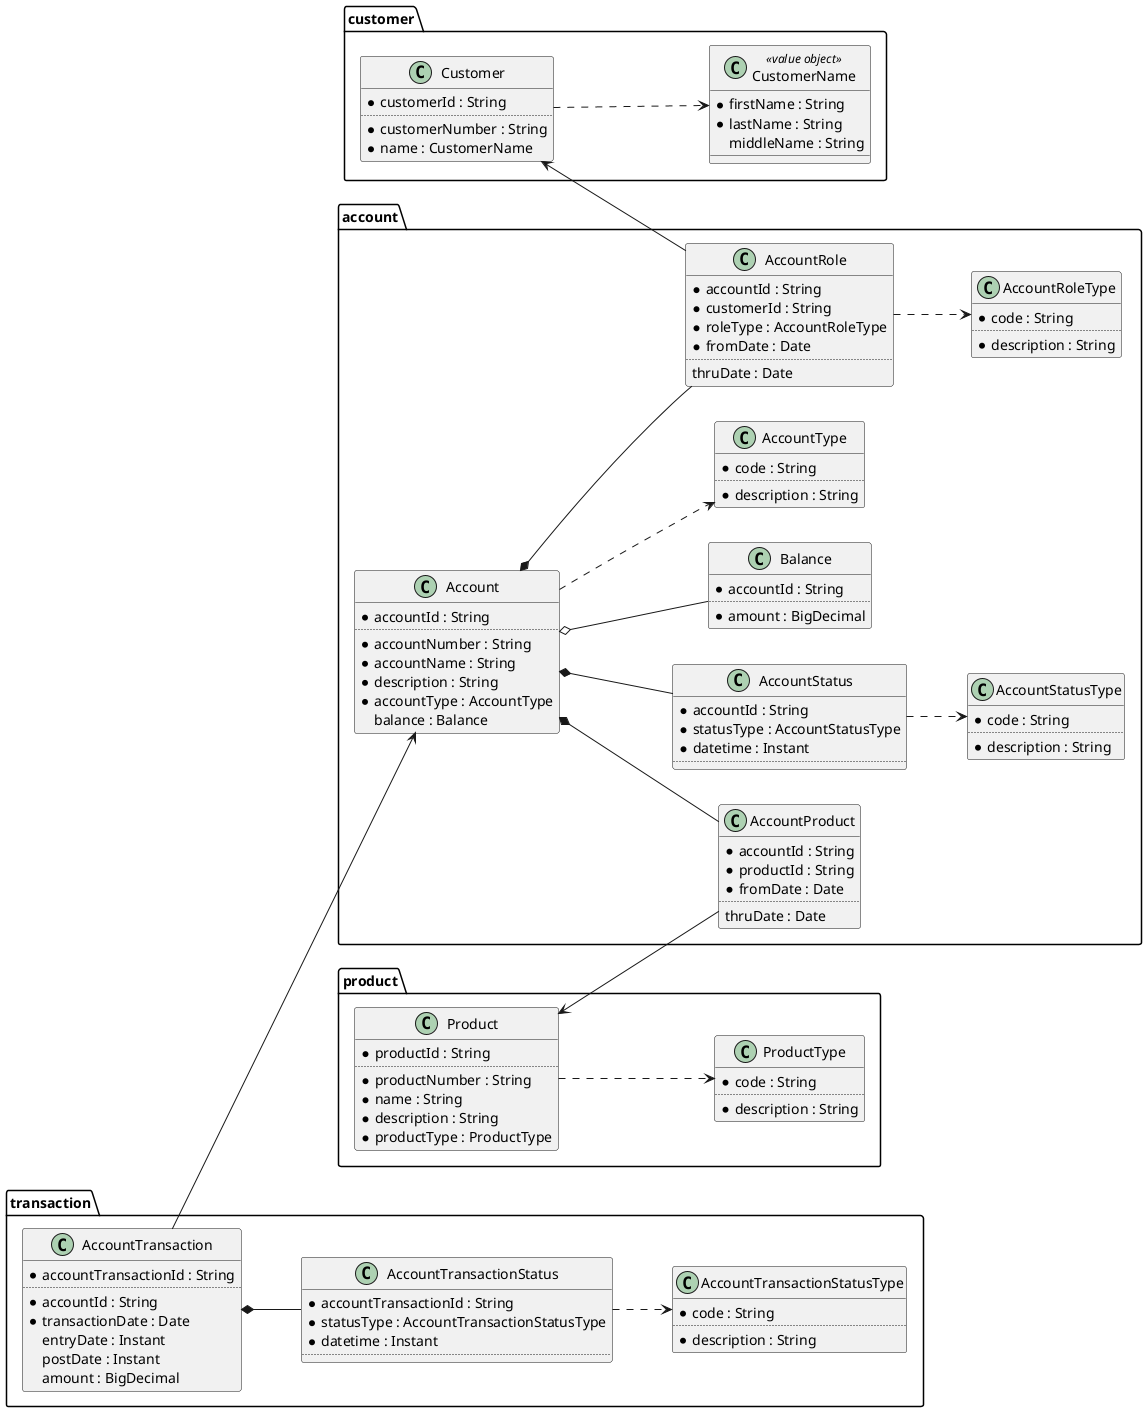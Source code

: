 @startuml
'https://plantuml.com/class-diagram

left to right direction

package account {
    class Account {
        * accountId : String
        ..
        * accountNumber : String
        * accountName : String
        * description : String
        * accountType : AccountType
        balance : Balance
    }

    class AccountType {
        * code : String
        ..
        * description : String
    }

    class AccountRole {
        * accountId : String
        * customerId : String
        * roleType : AccountRoleType
        * fromDate : Date
        ..
        thruDate : Date
    }

    class AccountRoleType {
        * code : String
        ..
        * description : String
    }

    class AccountStatus {
        * accountId : String
        * statusType : AccountStatusType
        * datetime : Instant
        ..
    }

    class AccountStatusType {
        * code : String
        ..
        * description : String
    }

    class AccountProduct {
        * accountId : String
        * productId : String
        * fromDate : Date
        ..
        thruDate : Date
    }

    class Balance {
        * accountId : String
        ..
        * amount : BigDecimal
    }
}

Account *-- AccountRole
AccountRole ..> AccountRoleType
Account *-- AccountStatus
AccountStatus ..> AccountStatusType
Account ..> AccountType
Account *-- AccountProduct
Account o-- Balance


package customer {
    class Customer {
        * customerId : String
        ..
        * customerNumber : String
        * name : CustomerName
    }

     class CustomerName <<value object>> {
        * firstName : String
        * lastName : String
        middleName : String
    }
}

Customer ..> CustomerName

package product {
    class Product {
        * productId : String
        ..
        * productNumber : String
        * name : String
        * description : String
        * productType : ProductType
    }

    class ProductType {
        * code : String
        ..
        * description : String
    }
}

Product ..> ProductType

package transaction {
    class AccountTransaction {
        * accountTransactionId : String
        ..
        * accountId : String
        * transactionDate : Date
        entryDate : Instant
        postDate : Instant
        amount : BigDecimal
    }

    class AccountTransactionStatus {
        * accountTransactionId : String
        * statusType : AccountTransactionStatusType
        * datetime : Instant
        ..
    }

    class AccountTransactionStatusType {
        * code : String
        ..
        * description : String
    }
}

AccountTransaction *-- AccountTransactionStatus
AccountTransactionStatus ..> AccountTransactionStatusType

customer.Customer <-- account.AccountRole
product.Product <-- account.AccountProduct
transaction.AccountTransaction --> account.Account


@enduml